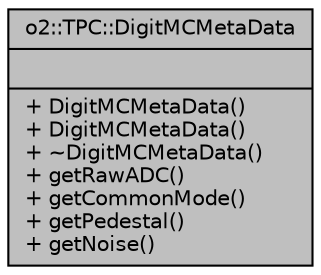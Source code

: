 digraph "o2::TPC::DigitMCMetaData"
{
 // INTERACTIVE_SVG=YES
  bgcolor="transparent";
  edge [fontname="Helvetica",fontsize="10",labelfontname="Helvetica",labelfontsize="10"];
  node [fontname="Helvetica",fontsize="10",shape=record];
  Node1 [label="{o2::TPC::DigitMCMetaData\n||+ DigitMCMetaData()\l+ DigitMCMetaData()\l+ ~DigitMCMetaData()\l+ getRawADC()\l+ getCommonMode()\l+ getPedestal()\l+ getNoise()\l}",height=0.2,width=0.4,color="black", fillcolor="grey75", style="filled" fontcolor="black"];
}

